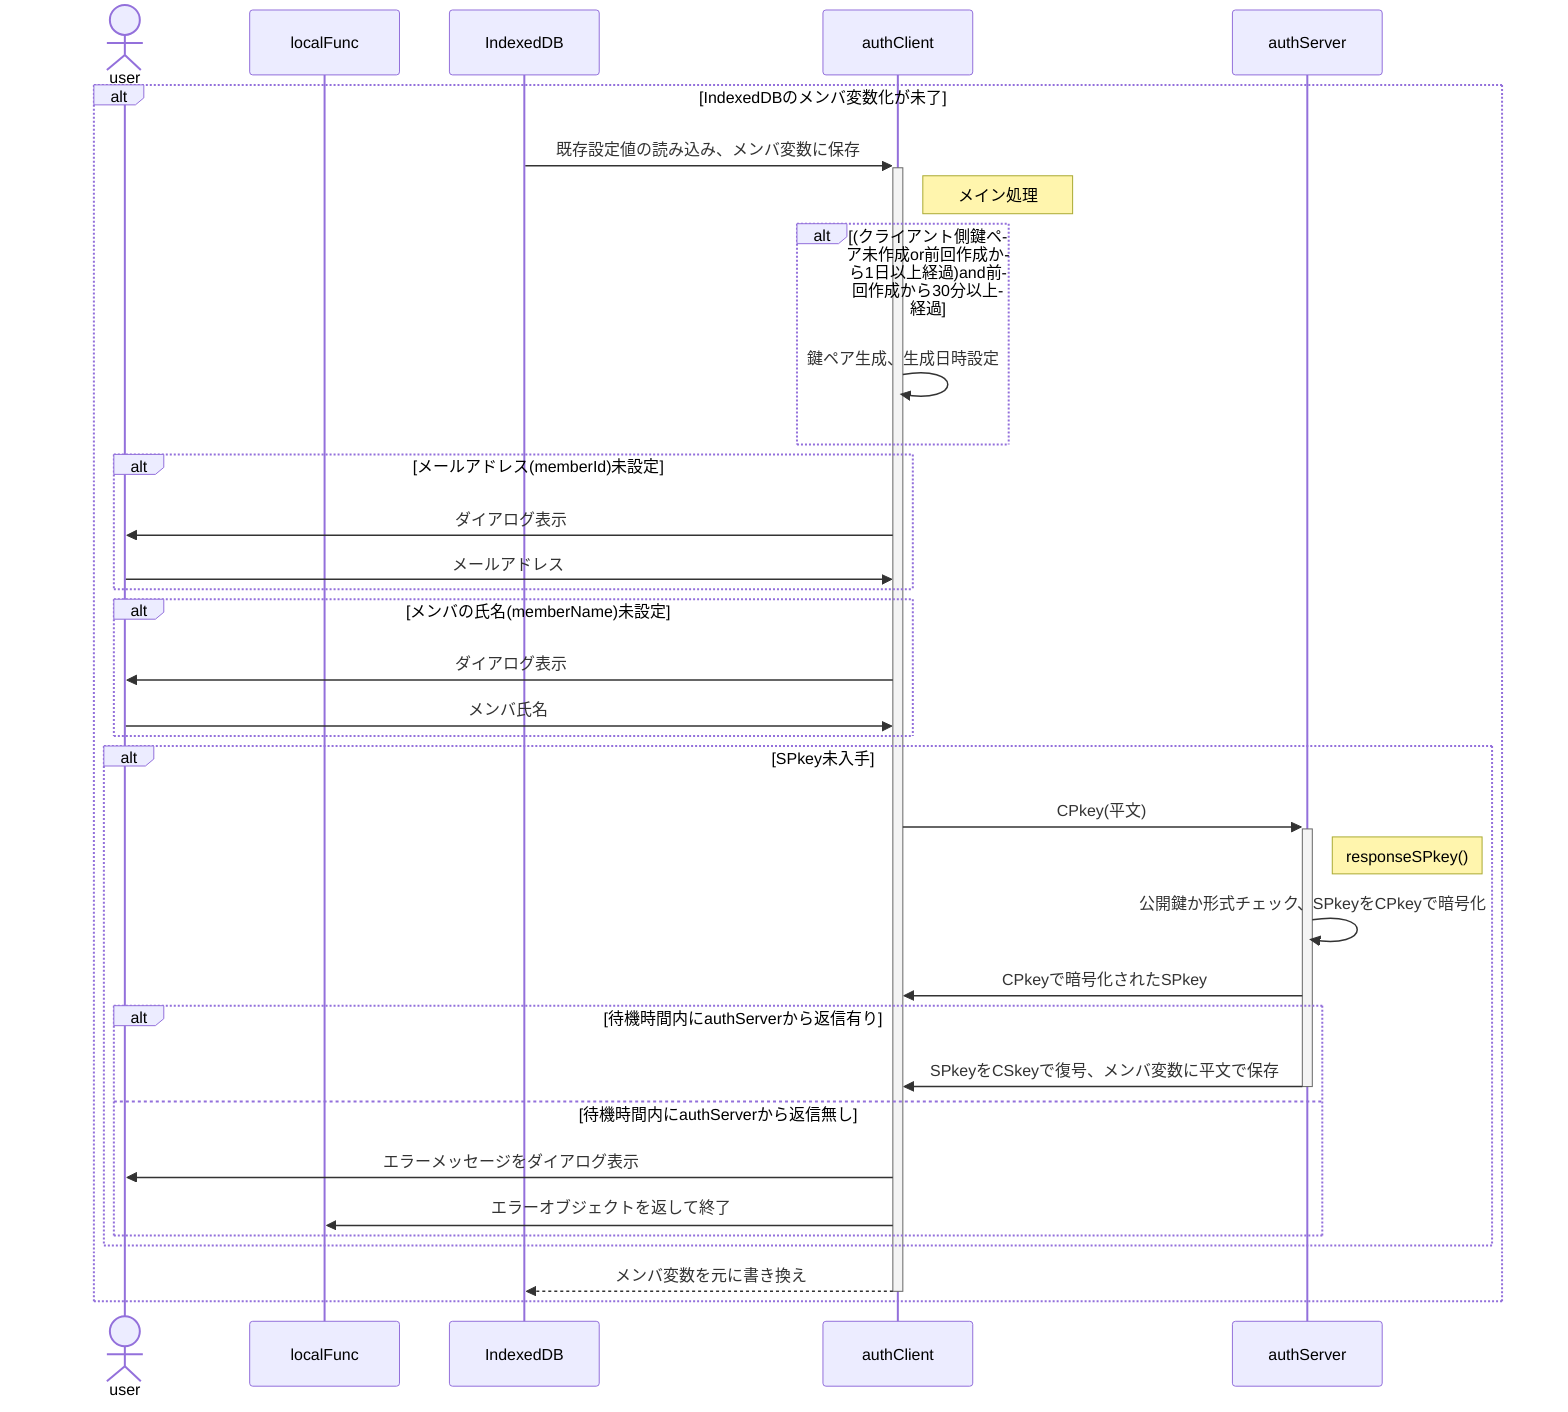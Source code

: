 %% 要求前準備

sequenceDiagram
  actor user
  participant localFunc
  %%participant clientMail
  %%participant encryptRequest
  participant IndexedDB
  participant authClient
  participant authServer
  %%participant memberList
  %%participant decryptRequest
  %%participant serverFunc
  %%actor admin

  %% IndexedDB格納項目のメンバ変数化 ----------
  alt IndexedDBのメンバ変数化が未了
    IndexedDB->>+authClient: 既存設定値の読み込み、メンバ変数に保存
    Note right of authClient: メイン処理
    alt (クライアント側鍵ペア未作成or前回作成から1日以上経過)and前回作成から30分以上経過
      authClient->>authClient: 鍵ペア生成、生成日時設定
    end
    alt メールアドレス(memberId)未設定
      authClient->>user: ダイアログ表示
      user->>authClient: メールアドレス
    end
    alt メンバの氏名(memberName)未設定
      authClient->>user: ダイアログ表示
      user->>authClient: メンバ氏名
    end
    alt SPkey未入手
      authClient->>+authServer: CPkey(平文)
      Note right of authServer: responseSPkey()
      %% 以下2行はauthServer.responseSPkey()の処理内容
      authServer->>authServer: 公開鍵か形式チェック、SPkeyをCPkeyで暗号化
      authServer->>authClient: CPkeyで暗号化されたSPkey
      alt 待機時間内にauthServerから返信有り
        authServer->>-authClient: SPkeyをCSkeyで復号、メンバ変数に平文で保存
      else 待機時間内にauthServerから返信無し
        authClient->>user: エラーメッセージをダイアログ表示
        authClient->>localFunc: エラーオブジェクトを返して終了
      end
    end
    authClient-->>-IndexedDB: メンバ変数を元に書き換え
  end